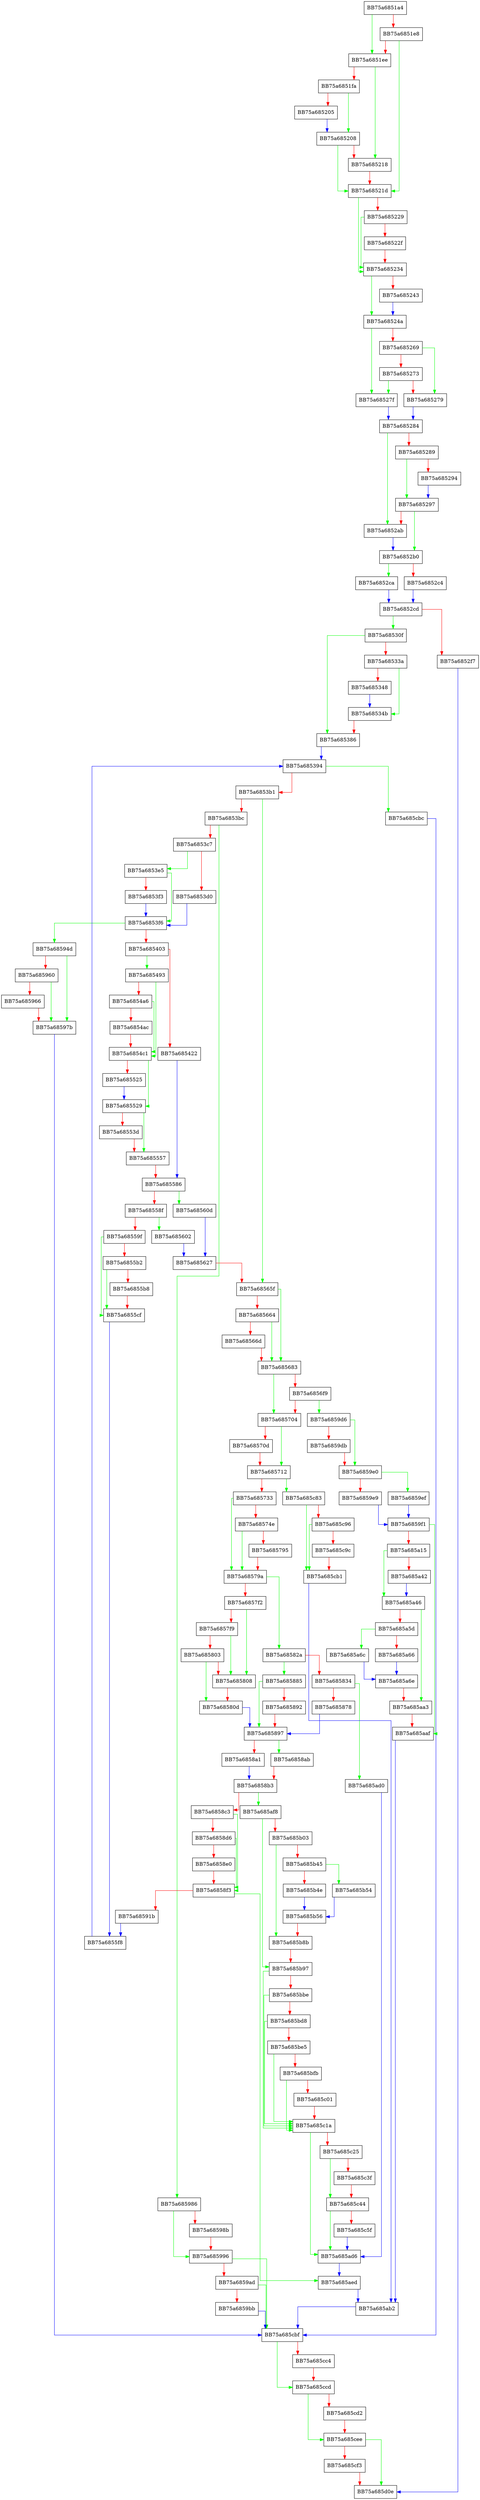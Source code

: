 digraph OpenFileHelper {
  node [shape="box"];
  graph [splines=ortho];
  BB75a6851a4 -> BB75a6851ee [color="green"];
  BB75a6851a4 -> BB75a6851e8 [color="red"];
  BB75a6851e8 -> BB75a68521d [color="green"];
  BB75a6851e8 -> BB75a6851ee [color="red"];
  BB75a6851ee -> BB75a685218 [color="green"];
  BB75a6851ee -> BB75a6851fa [color="red"];
  BB75a6851fa -> BB75a685208 [color="green"];
  BB75a6851fa -> BB75a685205 [color="red"];
  BB75a685205 -> BB75a685208 [color="blue"];
  BB75a685208 -> BB75a68521d [color="green"];
  BB75a685208 -> BB75a685218 [color="red"];
  BB75a685218 -> BB75a68521d [color="red"];
  BB75a68521d -> BB75a685234 [color="green"];
  BB75a68521d -> BB75a685229 [color="red"];
  BB75a685229 -> BB75a685234 [color="green"];
  BB75a685229 -> BB75a68522f [color="red"];
  BB75a68522f -> BB75a685234 [color="red"];
  BB75a685234 -> BB75a68524a [color="green"];
  BB75a685234 -> BB75a685243 [color="red"];
  BB75a685243 -> BB75a68524a [color="blue"];
  BB75a68524a -> BB75a68527f [color="green"];
  BB75a68524a -> BB75a685269 [color="red"];
  BB75a685269 -> BB75a685279 [color="green"];
  BB75a685269 -> BB75a685273 [color="red"];
  BB75a685273 -> BB75a68527f [color="green"];
  BB75a685273 -> BB75a685279 [color="red"];
  BB75a685279 -> BB75a685284 [color="blue"];
  BB75a68527f -> BB75a685284 [color="blue"];
  BB75a685284 -> BB75a6852ab [color="green"];
  BB75a685284 -> BB75a685289 [color="red"];
  BB75a685289 -> BB75a685297 [color="green"];
  BB75a685289 -> BB75a685294 [color="red"];
  BB75a685294 -> BB75a685297 [color="blue"];
  BB75a685297 -> BB75a6852b0 [color="green"];
  BB75a685297 -> BB75a6852ab [color="red"];
  BB75a6852ab -> BB75a6852b0 [color="blue"];
  BB75a6852b0 -> BB75a6852ca [color="green"];
  BB75a6852b0 -> BB75a6852c4 [color="red"];
  BB75a6852c4 -> BB75a6852cd [color="blue"];
  BB75a6852ca -> BB75a6852cd [color="blue"];
  BB75a6852cd -> BB75a68530f [color="green"];
  BB75a6852cd -> BB75a6852f7 [color="red"];
  BB75a6852f7 -> BB75a685d0e [color="blue"];
  BB75a68530f -> BB75a685386 [color="green"];
  BB75a68530f -> BB75a68533a [color="red"];
  BB75a68533a -> BB75a68534b [color="green"];
  BB75a68533a -> BB75a685348 [color="red"];
  BB75a685348 -> BB75a68534b [color="blue"];
  BB75a68534b -> BB75a685386 [color="red"];
  BB75a685386 -> BB75a685394 [color="blue"];
  BB75a685394 -> BB75a685cbc [color="green"];
  BB75a685394 -> BB75a6853b1 [color="red"];
  BB75a6853b1 -> BB75a68565f [color="green"];
  BB75a6853b1 -> BB75a6853bc [color="red"];
  BB75a6853bc -> BB75a685986 [color="green"];
  BB75a6853bc -> BB75a6853c7 [color="red"];
  BB75a6853c7 -> BB75a6853e5 [color="green"];
  BB75a6853c7 -> BB75a6853d0 [color="red"];
  BB75a6853d0 -> BB75a6853f6 [color="blue"];
  BB75a6853e5 -> BB75a6853f6 [color="green"];
  BB75a6853e5 -> BB75a6853f3 [color="red"];
  BB75a6853f3 -> BB75a6853f6 [color="blue"];
  BB75a6853f6 -> BB75a68594d [color="green"];
  BB75a6853f6 -> BB75a685403 [color="red"];
  BB75a685403 -> BB75a685493 [color="green"];
  BB75a685403 -> BB75a685422 [color="red"];
  BB75a685422 -> BB75a685586 [color="blue"];
  BB75a685493 -> BB75a6854c1 [color="green"];
  BB75a685493 -> BB75a6854a6 [color="red"];
  BB75a6854a6 -> BB75a6854c1 [color="green"];
  BB75a6854a6 -> BB75a6854ac [color="red"];
  BB75a6854ac -> BB75a6854c1 [color="red"];
  BB75a6854c1 -> BB75a685529 [color="green"];
  BB75a6854c1 -> BB75a685525 [color="red"];
  BB75a685525 -> BB75a685529 [color="blue"];
  BB75a685529 -> BB75a685557 [color="green"];
  BB75a685529 -> BB75a68553d [color="red"];
  BB75a68553d -> BB75a685557 [color="red"];
  BB75a685557 -> BB75a685586 [color="red"];
  BB75a685586 -> BB75a68560d [color="green"];
  BB75a685586 -> BB75a68558f [color="red"];
  BB75a68558f -> BB75a685602 [color="green"];
  BB75a68558f -> BB75a68559f [color="red"];
  BB75a68559f -> BB75a6855cf [color="green"];
  BB75a68559f -> BB75a6855b2 [color="red"];
  BB75a6855b2 -> BB75a6855cf [color="green"];
  BB75a6855b2 -> BB75a6855b8 [color="red"];
  BB75a6855b8 -> BB75a6855cf [color="red"];
  BB75a6855cf -> BB75a6855f8 [color="blue"];
  BB75a6855f8 -> BB75a685394 [color="blue"];
  BB75a685602 -> BB75a685627 [color="blue"];
  BB75a68560d -> BB75a685627 [color="blue"];
  BB75a685627 -> BB75a68565f [color="red"];
  BB75a68565f -> BB75a685683 [color="green"];
  BB75a68565f -> BB75a685664 [color="red"];
  BB75a685664 -> BB75a685683 [color="green"];
  BB75a685664 -> BB75a68566d [color="red"];
  BB75a68566d -> BB75a685683 [color="red"];
  BB75a685683 -> BB75a685704 [color="green"];
  BB75a685683 -> BB75a6856f9 [color="red"];
  BB75a6856f9 -> BB75a6859d6 [color="green"];
  BB75a6856f9 -> BB75a685704 [color="red"];
  BB75a685704 -> BB75a685712 [color="green"];
  BB75a685704 -> BB75a68570d [color="red"];
  BB75a68570d -> BB75a685712 [color="red"];
  BB75a685712 -> BB75a685c83 [color="green"];
  BB75a685712 -> BB75a685733 [color="red"];
  BB75a685733 -> BB75a68579a [color="green"];
  BB75a685733 -> BB75a68574e [color="red"];
  BB75a68574e -> BB75a68579a [color="green"];
  BB75a68574e -> BB75a685795 [color="red"];
  BB75a685795 -> BB75a68579a [color="red"];
  BB75a68579a -> BB75a68582a [color="green"];
  BB75a68579a -> BB75a6857f2 [color="red"];
  BB75a6857f2 -> BB75a685808 [color="green"];
  BB75a6857f2 -> BB75a6857f9 [color="red"];
  BB75a6857f9 -> BB75a685808 [color="green"];
  BB75a6857f9 -> BB75a685803 [color="red"];
  BB75a685803 -> BB75a68580d [color="green"];
  BB75a685803 -> BB75a685808 [color="red"];
  BB75a685808 -> BB75a68580d [color="red"];
  BB75a68580d -> BB75a685897 [color="blue"];
  BB75a68582a -> BB75a685885 [color="green"];
  BB75a68582a -> BB75a685834 [color="red"];
  BB75a685834 -> BB75a685ad0 [color="green"];
  BB75a685834 -> BB75a685878 [color="red"];
  BB75a685878 -> BB75a685897 [color="blue"];
  BB75a685885 -> BB75a685897 [color="green"];
  BB75a685885 -> BB75a685892 [color="red"];
  BB75a685892 -> BB75a685897 [color="red"];
  BB75a685897 -> BB75a6858ab [color="green"];
  BB75a685897 -> BB75a6858a1 [color="red"];
  BB75a6858a1 -> BB75a6858b3 [color="blue"];
  BB75a6858ab -> BB75a6858b3 [color="red"];
  BB75a6858b3 -> BB75a685af8 [color="green"];
  BB75a6858b3 -> BB75a6858c3 [color="red"];
  BB75a6858c3 -> BB75a6858f3 [color="green"];
  BB75a6858c3 -> BB75a6858d6 [color="red"];
  BB75a6858d6 -> BB75a6858f3 [color="green"];
  BB75a6858d6 -> BB75a6858e0 [color="red"];
  BB75a6858e0 -> BB75a6858f3 [color="red"];
  BB75a6858f3 -> BB75a685aed [color="green"];
  BB75a6858f3 -> BB75a68591b [color="red"];
  BB75a68591b -> BB75a6855f8 [color="blue"];
  BB75a68594d -> BB75a68597b [color="green"];
  BB75a68594d -> BB75a685960 [color="red"];
  BB75a685960 -> BB75a68597b [color="green"];
  BB75a685960 -> BB75a685966 [color="red"];
  BB75a685966 -> BB75a68597b [color="red"];
  BB75a68597b -> BB75a685cbf [color="blue"];
  BB75a685986 -> BB75a685996 [color="green"];
  BB75a685986 -> BB75a68598b [color="red"];
  BB75a68598b -> BB75a685996 [color="red"];
  BB75a685996 -> BB75a685cbf [color="green"];
  BB75a685996 -> BB75a6859ad [color="red"];
  BB75a6859ad -> BB75a685cbf [color="green"];
  BB75a6859ad -> BB75a6859bb [color="red"];
  BB75a6859bb -> BB75a685cbf [color="blue"];
  BB75a6859d6 -> BB75a6859e0 [color="green"];
  BB75a6859d6 -> BB75a6859db [color="red"];
  BB75a6859db -> BB75a6859e0 [color="red"];
  BB75a6859e0 -> BB75a6859ef [color="green"];
  BB75a6859e0 -> BB75a6859e9 [color="red"];
  BB75a6859e9 -> BB75a6859f1 [color="blue"];
  BB75a6859ef -> BB75a6859f1 [color="blue"];
  BB75a6859f1 -> BB75a685aaf [color="green"];
  BB75a6859f1 -> BB75a685a15 [color="red"];
  BB75a685a15 -> BB75a685a46 [color="green"];
  BB75a685a15 -> BB75a685a42 [color="red"];
  BB75a685a42 -> BB75a685a46 [color="blue"];
  BB75a685a46 -> BB75a685aa3 [color="green"];
  BB75a685a46 -> BB75a685a5d [color="red"];
  BB75a685a5d -> BB75a685a6c [color="green"];
  BB75a685a5d -> BB75a685a66 [color="red"];
  BB75a685a66 -> BB75a685a6e [color="blue"];
  BB75a685a6c -> BB75a685a6e [color="blue"];
  BB75a685a6e -> BB75a685aa3 [color="red"];
  BB75a685aa3 -> BB75a685aaf [color="red"];
  BB75a685aaf -> BB75a685ab2 [color="blue"];
  BB75a685ab2 -> BB75a685cbf [color="blue"];
  BB75a685ad0 -> BB75a685ad6 [color="blue"];
  BB75a685ad6 -> BB75a685aed [color="blue"];
  BB75a685aed -> BB75a685ab2 [color="blue"];
  BB75a685af8 -> BB75a685b97 [color="green"];
  BB75a685af8 -> BB75a685b03 [color="red"];
  BB75a685b03 -> BB75a685b8b [color="green"];
  BB75a685b03 -> BB75a685b45 [color="red"];
  BB75a685b45 -> BB75a685b54 [color="green"];
  BB75a685b45 -> BB75a685b4e [color="red"];
  BB75a685b4e -> BB75a685b56 [color="blue"];
  BB75a685b54 -> BB75a685b56 [color="blue"];
  BB75a685b56 -> BB75a685b8b [color="red"];
  BB75a685b8b -> BB75a685b97 [color="red"];
  BB75a685b97 -> BB75a685c1a [color="green"];
  BB75a685b97 -> BB75a685bbe [color="red"];
  BB75a685bbe -> BB75a685c1a [color="green"];
  BB75a685bbe -> BB75a685bd8 [color="red"];
  BB75a685bd8 -> BB75a685c1a [color="green"];
  BB75a685bd8 -> BB75a685be5 [color="red"];
  BB75a685be5 -> BB75a685c1a [color="green"];
  BB75a685be5 -> BB75a685bfb [color="red"];
  BB75a685bfb -> BB75a685c1a [color="green"];
  BB75a685bfb -> BB75a685c01 [color="red"];
  BB75a685c01 -> BB75a685c1a [color="red"];
  BB75a685c1a -> BB75a685ad6 [color="green"];
  BB75a685c1a -> BB75a685c25 [color="red"];
  BB75a685c25 -> BB75a685c44 [color="green"];
  BB75a685c25 -> BB75a685c3f [color="red"];
  BB75a685c3f -> BB75a685c44 [color="red"];
  BB75a685c44 -> BB75a685ad6 [color="green"];
  BB75a685c44 -> BB75a685c5f [color="red"];
  BB75a685c5f -> BB75a685ad6 [color="blue"];
  BB75a685c83 -> BB75a685cb1 [color="green"];
  BB75a685c83 -> BB75a685c96 [color="red"];
  BB75a685c96 -> BB75a685cb1 [color="green"];
  BB75a685c96 -> BB75a685c9c [color="red"];
  BB75a685c9c -> BB75a685cb1 [color="red"];
  BB75a685cb1 -> BB75a685ab2 [color="blue"];
  BB75a685cbc -> BB75a685cbf [color="blue"];
  BB75a685cbf -> BB75a685ccd [color="green"];
  BB75a685cbf -> BB75a685cc4 [color="red"];
  BB75a685cc4 -> BB75a685ccd [color="red"];
  BB75a685ccd -> BB75a685cee [color="green"];
  BB75a685ccd -> BB75a685cd2 [color="red"];
  BB75a685cd2 -> BB75a685cee [color="red"];
  BB75a685cee -> BB75a685d0e [color="green"];
  BB75a685cee -> BB75a685cf3 [color="red"];
  BB75a685cf3 -> BB75a685d0e [color="red"];
}